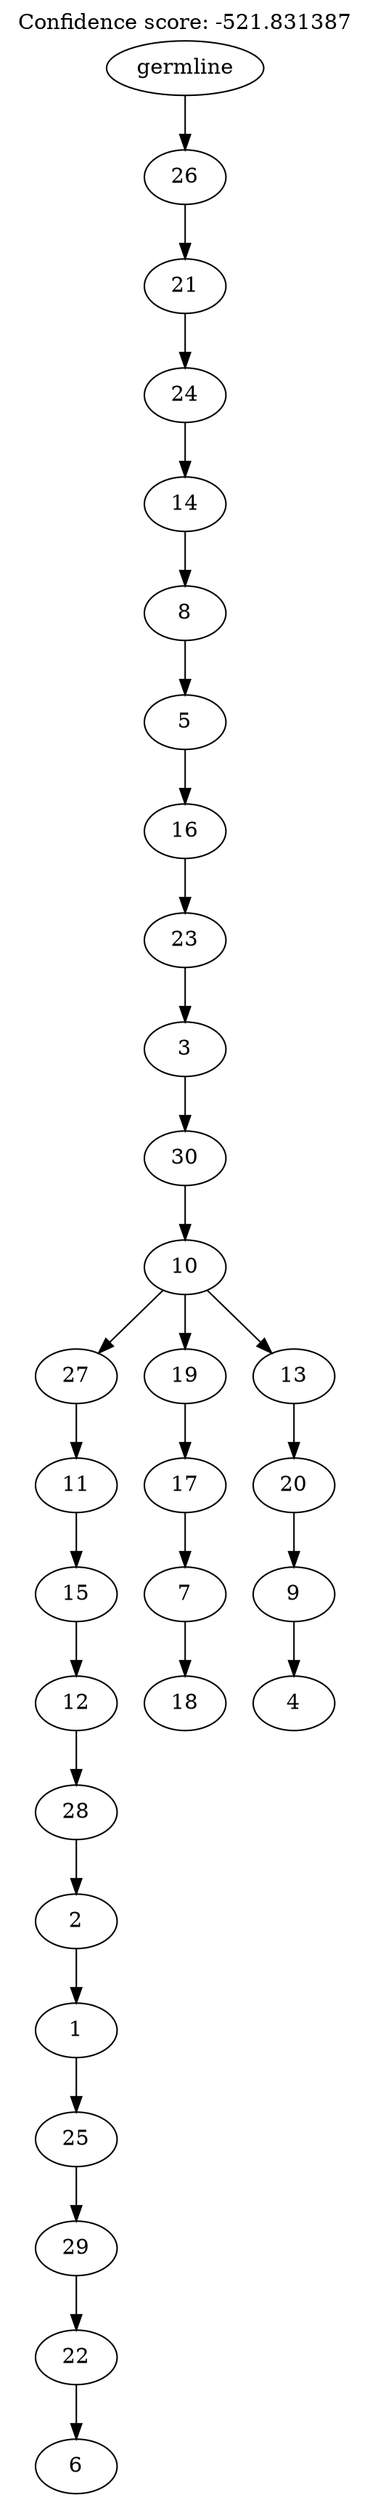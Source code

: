 digraph g {
	"29" -> "30";
	"30" [label="6"];
	"28" -> "29";
	"29" [label="22"];
	"27" -> "28";
	"28" [label="29"];
	"26" -> "27";
	"27" [label="25"];
	"25" -> "26";
	"26" [label="1"];
	"24" -> "25";
	"25" [label="2"];
	"23" -> "24";
	"24" [label="28"];
	"22" -> "23";
	"23" [label="12"];
	"21" -> "22";
	"22" [label="15"];
	"20" -> "21";
	"21" [label="11"];
	"18" -> "19";
	"19" [label="18"];
	"17" -> "18";
	"18" [label="7"];
	"16" -> "17";
	"17" [label="17"];
	"14" -> "15";
	"15" [label="4"];
	"13" -> "14";
	"14" [label="9"];
	"12" -> "13";
	"13" [label="20"];
	"11" -> "12";
	"12" [label="13"];
	"11" -> "16";
	"16" [label="19"];
	"11" -> "20";
	"20" [label="27"];
	"10" -> "11";
	"11" [label="10"];
	"9" -> "10";
	"10" [label="30"];
	"8" -> "9";
	"9" [label="3"];
	"7" -> "8";
	"8" [label="23"];
	"6" -> "7";
	"7" [label="16"];
	"5" -> "6";
	"6" [label="5"];
	"4" -> "5";
	"5" [label="8"];
	"3" -> "4";
	"4" [label="14"];
	"2" -> "3";
	"3" [label="24"];
	"1" -> "2";
	"2" [label="21"];
	"0" -> "1";
	"1" [label="26"];
	"0" [label="germline"];
	labelloc="t";
	label="Confidence score: -521.831387";
}
